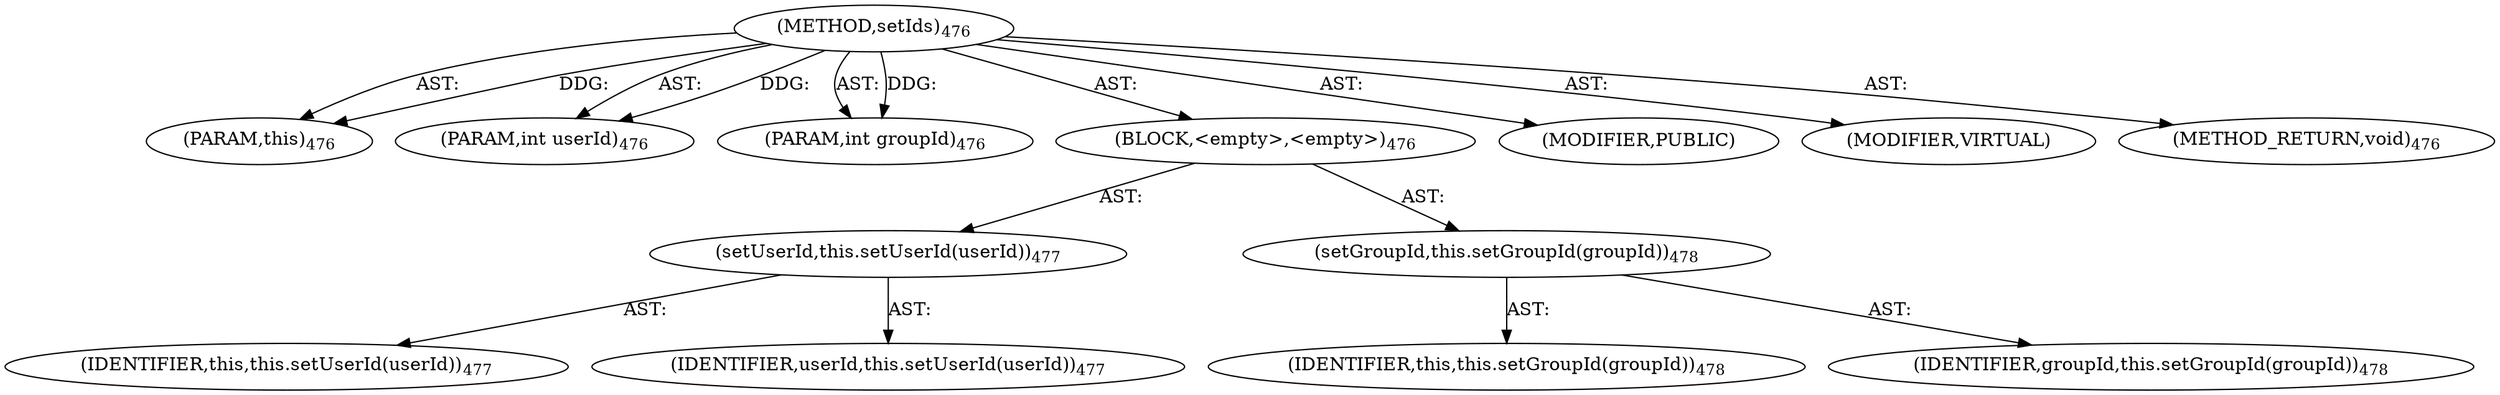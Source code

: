 digraph "setIds" {  
"111669149717" [label = <(METHOD,setIds)<SUB>476</SUB>> ]
"115964117008" [label = <(PARAM,this)<SUB>476</SUB>> ]
"115964117040" [label = <(PARAM,int userId)<SUB>476</SUB>> ]
"115964117041" [label = <(PARAM,int groupId)<SUB>476</SUB>> ]
"25769803811" [label = <(BLOCK,&lt;empty&gt;,&lt;empty&gt;)<SUB>476</SUB>> ]
"30064771304" [label = <(setUserId,this.setUserId(userId))<SUB>477</SUB>> ]
"68719476753" [label = <(IDENTIFIER,this,this.setUserId(userId))<SUB>477</SUB>> ]
"68719476927" [label = <(IDENTIFIER,userId,this.setUserId(userId))<SUB>477</SUB>> ]
"30064771305" [label = <(setGroupId,this.setGroupId(groupId))<SUB>478</SUB>> ]
"68719476754" [label = <(IDENTIFIER,this,this.setGroupId(groupId))<SUB>478</SUB>> ]
"68719476928" [label = <(IDENTIFIER,groupId,this.setGroupId(groupId))<SUB>478</SUB>> ]
"133143986241" [label = <(MODIFIER,PUBLIC)> ]
"133143986242" [label = <(MODIFIER,VIRTUAL)> ]
"128849018901" [label = <(METHOD_RETURN,void)<SUB>476</SUB>> ]
  "111669149717" -> "115964117008"  [ label = "AST: "] 
  "111669149717" -> "115964117040"  [ label = "AST: "] 
  "111669149717" -> "115964117041"  [ label = "AST: "] 
  "111669149717" -> "25769803811"  [ label = "AST: "] 
  "111669149717" -> "133143986241"  [ label = "AST: "] 
  "111669149717" -> "133143986242"  [ label = "AST: "] 
  "111669149717" -> "128849018901"  [ label = "AST: "] 
  "25769803811" -> "30064771304"  [ label = "AST: "] 
  "25769803811" -> "30064771305"  [ label = "AST: "] 
  "30064771304" -> "68719476753"  [ label = "AST: "] 
  "30064771304" -> "68719476927"  [ label = "AST: "] 
  "30064771305" -> "68719476754"  [ label = "AST: "] 
  "30064771305" -> "68719476928"  [ label = "AST: "] 
  "111669149717" -> "115964117008"  [ label = "DDG: "] 
  "111669149717" -> "115964117040"  [ label = "DDG: "] 
  "111669149717" -> "115964117041"  [ label = "DDG: "] 
}
